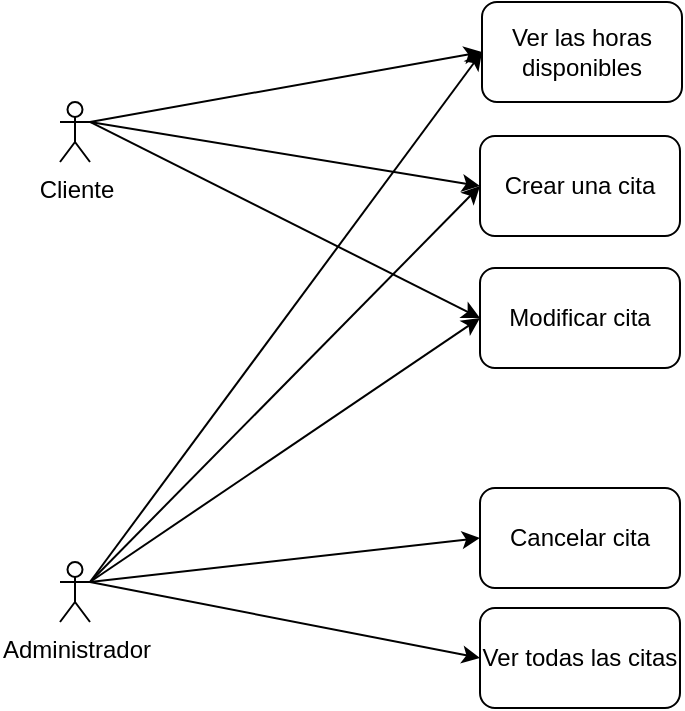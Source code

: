 <mxfile version="21.1.4" type="github">
  <diagram name="Página-1" id="Qt1nAESgiJqlnCuuWWPx">
    <mxGraphModel dx="1062" dy="752" grid="1" gridSize="10" guides="1" tooltips="1" connect="1" arrows="1" fold="1" page="1" pageScale="1" pageWidth="413" pageHeight="583" math="0" shadow="0">
      <root>
        <mxCell id="0" />
        <mxCell id="1" parent="0" />
        <mxCell id="VtspZWB62kBOYUSOH2-3-1" value="Cliente" style="shape=umlActor;verticalLabelPosition=bottom;verticalAlign=top;html=1;outlineConnect=0;" vertex="1" parent="1">
          <mxGeometry x="50" y="90" width="15" height="30" as="geometry" />
        </mxCell>
        <mxCell id="VtspZWB62kBOYUSOH2-3-2" value="&lt;div&gt;Administrador&lt;/div&gt;" style="shape=umlActor;verticalLabelPosition=bottom;verticalAlign=top;html=1;outlineConnect=0;" vertex="1" parent="1">
          <mxGeometry x="50" y="320" width="15" height="30" as="geometry" />
        </mxCell>
        <mxCell id="VtspZWB62kBOYUSOH2-3-4" value="Ver las horas disponibles" style="rounded=1;whiteSpace=wrap;html=1;" vertex="1" parent="1">
          <mxGeometry x="261" y="40" width="100" height="50" as="geometry" />
        </mxCell>
        <mxCell id="VtspZWB62kBOYUSOH2-3-5" value="Crear una cita" style="rounded=1;whiteSpace=wrap;html=1;" vertex="1" parent="1">
          <mxGeometry x="260" y="107" width="100" height="50" as="geometry" />
        </mxCell>
        <mxCell id="VtspZWB62kBOYUSOH2-3-6" value="Modificar cita" style="rounded=1;whiteSpace=wrap;html=1;" vertex="1" parent="1">
          <mxGeometry x="260" y="173" width="100" height="50" as="geometry" />
        </mxCell>
        <mxCell id="VtspZWB62kBOYUSOH2-3-9" value="" style="endArrow=classic;html=1;rounded=0;exitX=1;exitY=0.333;exitDx=0;exitDy=0;exitPerimeter=0;entryX=0;entryY=0.5;entryDx=0;entryDy=0;" edge="1" parent="1" source="VtspZWB62kBOYUSOH2-3-1" target="VtspZWB62kBOYUSOH2-3-4">
          <mxGeometry width="50" height="50" relative="1" as="geometry">
            <mxPoint x="80" y="110" as="sourcePoint" />
            <mxPoint x="130" y="60" as="targetPoint" />
          </mxGeometry>
        </mxCell>
        <mxCell id="VtspZWB62kBOYUSOH2-3-10" value="" style="endArrow=classic;html=1;rounded=0;exitX=1;exitY=0.333;exitDx=0;exitDy=0;exitPerimeter=0;entryX=0;entryY=0.5;entryDx=0;entryDy=0;" edge="1" parent="1" source="VtspZWB62kBOYUSOH2-3-1" target="VtspZWB62kBOYUSOH2-3-5">
          <mxGeometry width="50" height="50" relative="1" as="geometry">
            <mxPoint x="75" y="110" as="sourcePoint" />
            <mxPoint x="178" y="62" as="targetPoint" />
          </mxGeometry>
        </mxCell>
        <mxCell id="VtspZWB62kBOYUSOH2-3-11" value="" style="endArrow=classic;html=1;rounded=0;entryX=0;entryY=0.5;entryDx=0;entryDy=0;exitX=1;exitY=0.333;exitDx=0;exitDy=0;exitPerimeter=0;" edge="1" parent="1" source="VtspZWB62kBOYUSOH2-3-1" target="VtspZWB62kBOYUSOH2-3-6">
          <mxGeometry width="50" height="50" relative="1" as="geometry">
            <mxPoint x="120" y="230" as="sourcePoint" />
            <mxPoint x="177" y="129" as="targetPoint" />
          </mxGeometry>
        </mxCell>
        <mxCell id="VtspZWB62kBOYUSOH2-3-12" value="" style="endArrow=classic;html=1;rounded=0;exitX=1;exitY=0.333;exitDx=0;exitDy=0;exitPerimeter=0;entryX=0;entryY=0.5;entryDx=0;entryDy=0;" edge="1" parent="1" source="VtspZWB62kBOYUSOH2-3-2" target="VtspZWB62kBOYUSOH2-3-5">
          <mxGeometry width="50" height="50" relative="1" as="geometry">
            <mxPoint x="85" y="120" as="sourcePoint" />
            <mxPoint x="187" y="139" as="targetPoint" />
          </mxGeometry>
        </mxCell>
        <mxCell id="VtspZWB62kBOYUSOH2-3-13" value="" style="endArrow=classic;html=1;rounded=0;exitX=1;exitY=0.333;exitDx=0;exitDy=0;exitPerimeter=0;entryX=0;entryY=0.5;entryDx=0;entryDy=0;" edge="1" parent="1" source="VtspZWB62kBOYUSOH2-3-2" target="VtspZWB62kBOYUSOH2-3-6">
          <mxGeometry width="50" height="50" relative="1" as="geometry">
            <mxPoint x="75" y="340" as="sourcePoint" />
            <mxPoint x="177" y="129" as="targetPoint" />
          </mxGeometry>
        </mxCell>
        <mxCell id="VtspZWB62kBOYUSOH2-3-14" value="" style="endArrow=classic;html=1;rounded=0;entryX=0;entryY=0.5;entryDx=0;entryDy=0;exitX=1;exitY=0.333;exitDx=0;exitDy=0;exitPerimeter=0;" edge="1" parent="1" source="VtspZWB62kBOYUSOH2-3-2" target="VtspZWB62kBOYUSOH2-3-4">
          <mxGeometry width="50" height="50" relative="1" as="geometry">
            <mxPoint x="280" y="350" as="sourcePoint" />
            <mxPoint x="187" y="139" as="targetPoint" />
          </mxGeometry>
        </mxCell>
        <mxCell id="VtspZWB62kBOYUSOH2-3-15" value="Cancelar cita" style="rounded=1;whiteSpace=wrap;html=1;" vertex="1" parent="1">
          <mxGeometry x="260" y="283" width="100" height="50" as="geometry" />
        </mxCell>
        <mxCell id="VtspZWB62kBOYUSOH2-3-16" value="" style="endArrow=classic;html=1;rounded=0;exitX=1;exitY=0.333;exitDx=0;exitDy=0;exitPerimeter=0;entryX=0;entryY=0.5;entryDx=0;entryDy=0;" edge="1" parent="1" source="VtspZWB62kBOYUSOH2-3-2" target="VtspZWB62kBOYUSOH2-3-15">
          <mxGeometry width="50" height="50" relative="1" as="geometry">
            <mxPoint x="75" y="340" as="sourcePoint" />
            <mxPoint x="177" y="195" as="targetPoint" />
          </mxGeometry>
        </mxCell>
        <mxCell id="VtspZWB62kBOYUSOH2-3-17" value="Ver todas las citas" style="rounded=1;whiteSpace=wrap;html=1;" vertex="1" parent="1">
          <mxGeometry x="260" y="343" width="100" height="50" as="geometry" />
        </mxCell>
        <mxCell id="VtspZWB62kBOYUSOH2-3-18" value="" style="endArrow=classic;html=1;rounded=0;exitX=1;exitY=0.333;exitDx=0;exitDy=0;exitPerimeter=0;entryX=0;entryY=0.5;entryDx=0;entryDy=0;" edge="1" parent="1" source="VtspZWB62kBOYUSOH2-3-2" target="VtspZWB62kBOYUSOH2-3-17">
          <mxGeometry width="50" height="50" relative="1" as="geometry">
            <mxPoint x="75" y="340" as="sourcePoint" />
            <mxPoint x="177" y="305" as="targetPoint" />
          </mxGeometry>
        </mxCell>
      </root>
    </mxGraphModel>
  </diagram>
</mxfile>
